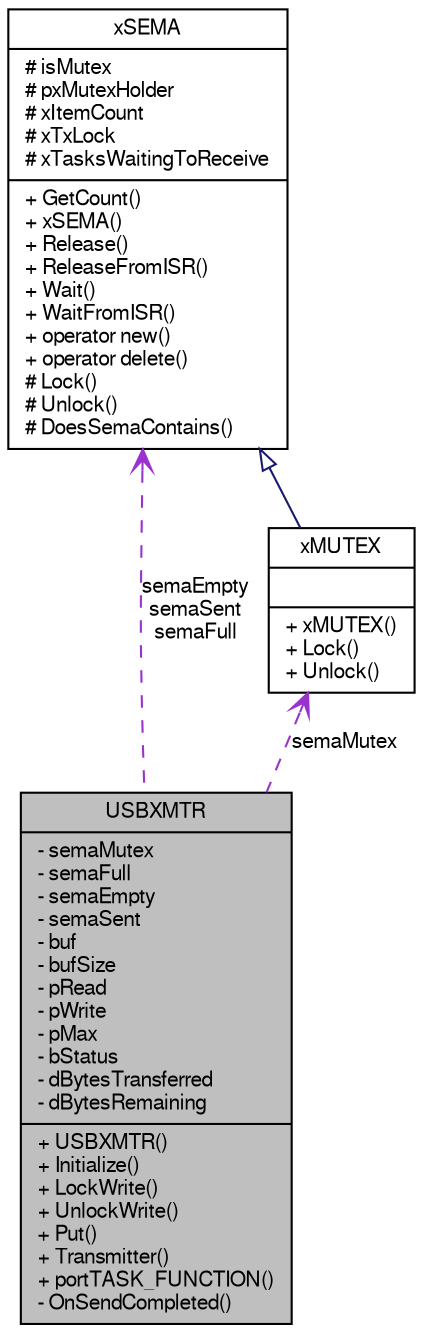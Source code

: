digraph G
{
  bgcolor="transparent";
  edge [fontname="FreeSans",fontsize=10,labelfontname="FreeSans",labelfontsize=10];
  node [fontname="FreeSans",fontsize=10,shape=record];
  Node1 [label="{USBXMTR\n|- semaMutex\l- semaFull\l- semaEmpty\l- semaSent\l- buf\l- bufSize\l- pRead\l- pWrite\l- pMax\l- bStatus\l- dBytesTransferred\l- dBytesRemaining\l|+ USBXMTR()\l+ Initialize()\l+ LockWrite()\l+ UnlockWrite()\l+ Put()\l+ Transmitter()\l+ portTASK_FUNCTION()\l- OnSendCompleted()\l}",height=0.2,width=0.4,color="black", fillcolor="grey75", style="filled" fontcolor="black"];
  Node2 -> Node1 [dir=back,color="darkorchid3",fontsize=10,style="dashed",label="semaEmpty\nsemaSent\nsemaFull",arrowtail="open",fontname="FreeSans"];
  Node2 [label="{xSEMA\n|# isMutex\l# pxMutexHolder\l# xItemCount\l# xTxLock\l# xTasksWaitingToReceive\l|+ GetCount()\l+ xSEMA()\l+ Release()\l+ ReleaseFromISR()\l+ Wait()\l+ WaitFromISR()\l+ operator new()\l+ operator delete()\l# Lock()\l# Unlock()\l# DoesSemaContains()\l}",height=0.2,width=0.4,color="black",URL="$classx_s_e_m_a.html"];
  Node3 -> Node1 [dir=back,color="darkorchid3",fontsize=10,style="dashed",label="semaMutex",arrowtail="open",fontname="FreeSans"];
  Node3 [label="{xMUTEX\n||+ xMUTEX()\l+ Lock()\l+ Unlock()\l}",height=0.2,width=0.4,color="black",URL="$classx_m_u_t_e_x.html"];
  Node2 -> Node3 [dir=back,color="midnightblue",fontsize=10,style="solid",arrowtail="empty",fontname="FreeSans"];
}
